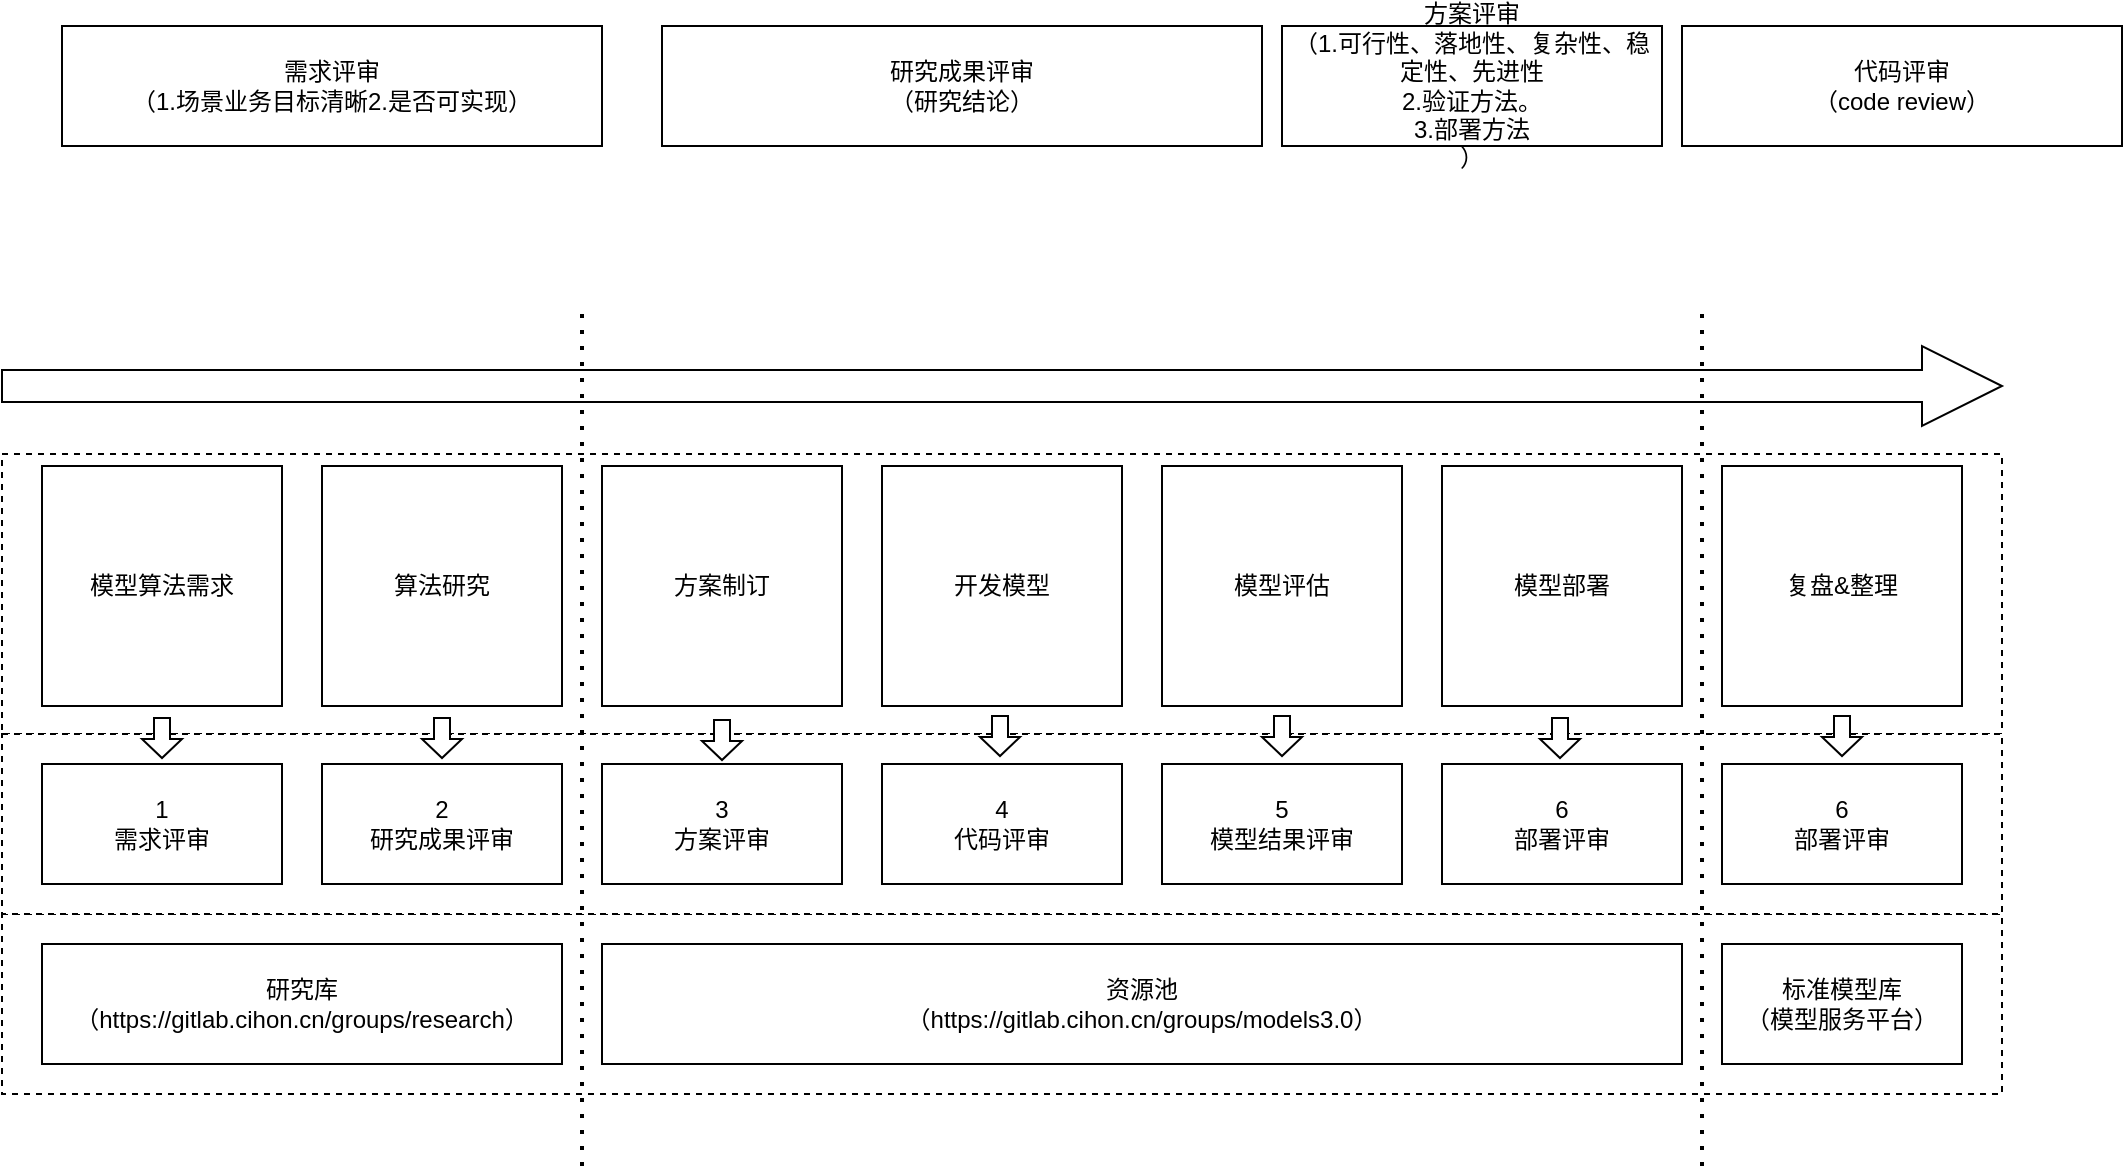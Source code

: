 <mxfile version="20.8.15" type="github">
  <diagram name="Page-1" id="nuZNlfcVQg6bN6G8HQqh">
    <mxGraphModel dx="1434" dy="1933" grid="1" gridSize="10" guides="1" tooltips="1" connect="1" arrows="1" fold="1" page="1" pageScale="1" pageWidth="827" pageHeight="1169" math="0" shadow="0">
      <root>
        <mxCell id="0" />
        <mxCell id="1" parent="0" />
        <mxCell id="tJJZwCBkmVZ7Ym8GBaK3-56" value="" style="rounded=0;whiteSpace=wrap;html=1;dashed=1;" vertex="1" parent="1">
          <mxGeometry x="50" y="114" width="1000" height="140" as="geometry" />
        </mxCell>
        <mxCell id="tJJZwCBkmVZ7Ym8GBaK3-55" value="" style="rounded=0;whiteSpace=wrap;html=1;dashed=1;" vertex="1" parent="1">
          <mxGeometry x="50" y="344" width="1000" height="90" as="geometry" />
        </mxCell>
        <mxCell id="tJJZwCBkmVZ7Ym8GBaK3-51" value="" style="rounded=0;whiteSpace=wrap;html=1;dashed=1;" vertex="1" parent="1">
          <mxGeometry x="50" y="254" width="1000" height="90" as="geometry" />
        </mxCell>
        <mxCell id="tJJZwCBkmVZ7Ym8GBaK3-30" value="" style="html=1;shadow=0;dashed=0;align=center;verticalAlign=middle;shape=mxgraph.arrows2.arrow;dy=0.6;dx=40;notch=0;" vertex="1" parent="1">
          <mxGeometry x="50" y="60" width="1000" height="40" as="geometry" />
        </mxCell>
        <mxCell id="tJJZwCBkmVZ7Ym8GBaK3-25" value="1&lt;br&gt;需求评审" style="rounded=0;whiteSpace=wrap;html=1;" vertex="1" parent="1">
          <mxGeometry x="70" y="269" width="120" height="60" as="geometry" />
        </mxCell>
        <mxCell id="tJJZwCBkmVZ7Ym8GBaK3-1" value="算法研究" style="rounded=0;whiteSpace=wrap;html=1;" vertex="1" parent="1">
          <mxGeometry x="210" y="120" width="120" height="120" as="geometry" />
        </mxCell>
        <mxCell id="tJJZwCBkmVZ7Ym8GBaK3-2" value="方案制订" style="rounded=0;whiteSpace=wrap;html=1;" vertex="1" parent="1">
          <mxGeometry x="350" y="120" width="120" height="120" as="geometry" />
        </mxCell>
        <mxCell id="tJJZwCBkmVZ7Ym8GBaK3-3" value="需求评审&lt;br&gt;（1.场景业务目标清晰2.是否可实现）" style="rounded=0;whiteSpace=wrap;html=1;" vertex="1" parent="1">
          <mxGeometry x="80" y="-100" width="270" height="60" as="geometry" />
        </mxCell>
        <mxCell id="tJJZwCBkmVZ7Ym8GBaK3-5" value="资源池&lt;br&gt;（https://gitlab.cihon.cn/groups/models3.0）" style="rounded=0;whiteSpace=wrap;html=1;" vertex="1" parent="1">
          <mxGeometry x="350" y="359" width="540" height="60" as="geometry" />
        </mxCell>
        <mxCell id="tJJZwCBkmVZ7Ym8GBaK3-6" value="标准模型库&lt;br&gt;（模型服务平台）" style="rounded=0;whiteSpace=wrap;html=1;" vertex="1" parent="1">
          <mxGeometry x="910" y="359" width="120" height="60" as="geometry" />
        </mxCell>
        <mxCell id="tJJZwCBkmVZ7Ym8GBaK3-7" value="模型算法需求" style="rounded=0;whiteSpace=wrap;html=1;" vertex="1" parent="1">
          <mxGeometry x="70" y="120" width="120" height="120" as="geometry" />
        </mxCell>
        <mxCell id="tJJZwCBkmVZ7Ym8GBaK3-8" value="研究成果评审&lt;br&gt;（研究结论）" style="rounded=0;whiteSpace=wrap;html=1;" vertex="1" parent="1">
          <mxGeometry x="380" y="-100" width="300" height="60" as="geometry" />
        </mxCell>
        <mxCell id="tJJZwCBkmVZ7Ym8GBaK3-9" value="方案评审&lt;br&gt;（1.可行性、落地性、复杂性、稳定性、先进性&lt;br&gt;2.验证方法。&lt;br&gt;3.部署方法&lt;br&gt;）" style="rounded=0;whiteSpace=wrap;html=1;" vertex="1" parent="1">
          <mxGeometry x="690" y="-100" width="190" height="60" as="geometry" />
        </mxCell>
        <mxCell id="tJJZwCBkmVZ7Ym8GBaK3-10" value="开发模型" style="rounded=0;whiteSpace=wrap;html=1;" vertex="1" parent="1">
          <mxGeometry x="490" y="120" width="120" height="120" as="geometry" />
        </mxCell>
        <mxCell id="tJJZwCBkmVZ7Ym8GBaK3-11" value="代码评审&lt;br&gt;（code review）" style="rounded=0;whiteSpace=wrap;html=1;" vertex="1" parent="1">
          <mxGeometry x="890" y="-100" width="220" height="60" as="geometry" />
        </mxCell>
        <mxCell id="tJJZwCBkmVZ7Ym8GBaK3-13" value="模型评估" style="rounded=0;whiteSpace=wrap;html=1;" vertex="1" parent="1">
          <mxGeometry x="630" y="120" width="120" height="120" as="geometry" />
        </mxCell>
        <mxCell id="tJJZwCBkmVZ7Ym8GBaK3-20" value="复盘&amp;amp;整理" style="rounded=0;whiteSpace=wrap;html=1;" vertex="1" parent="1">
          <mxGeometry x="910" y="120" width="120" height="120" as="geometry" />
        </mxCell>
        <mxCell id="tJJZwCBkmVZ7Ym8GBaK3-21" value="研究库&lt;br style=&quot;border-color: var(--border-color);&quot;&gt;（https://gitlab.cihon.cn/groups/research）" style="rounded=0;whiteSpace=wrap;html=1;" vertex="1" parent="1">
          <mxGeometry x="70" y="359" width="260" height="60" as="geometry" />
        </mxCell>
        <mxCell id="tJJZwCBkmVZ7Ym8GBaK3-22" value="模型部署" style="rounded=0;whiteSpace=wrap;html=1;" vertex="1" parent="1">
          <mxGeometry x="770" y="120" width="120" height="120" as="geometry" />
        </mxCell>
        <mxCell id="tJJZwCBkmVZ7Ym8GBaK3-28" value="" style="endArrow=none;dashed=1;html=1;dashPattern=1 3;strokeWidth=2;rounded=0;" edge="1" parent="1">
          <mxGeometry width="50" height="50" relative="1" as="geometry">
            <mxPoint x="340" y="470" as="sourcePoint" />
            <mxPoint x="340" y="40" as="targetPoint" />
          </mxGeometry>
        </mxCell>
        <mxCell id="tJJZwCBkmVZ7Ym8GBaK3-29" value="" style="endArrow=none;dashed=1;html=1;dashPattern=1 3;strokeWidth=2;rounded=0;" edge="1" parent="1">
          <mxGeometry width="50" height="50" relative="1" as="geometry">
            <mxPoint x="900" y="470" as="sourcePoint" />
            <mxPoint x="900" y="40" as="targetPoint" />
          </mxGeometry>
        </mxCell>
        <mxCell id="tJJZwCBkmVZ7Ym8GBaK3-32" value="2&lt;br&gt;研究成果评审" style="rounded=0;whiteSpace=wrap;html=1;" vertex="1" parent="1">
          <mxGeometry x="210" y="269" width="120" height="60" as="geometry" />
        </mxCell>
        <mxCell id="tJJZwCBkmVZ7Ym8GBaK3-33" value="3&lt;br&gt;方案评审" style="rounded=0;whiteSpace=wrap;html=1;" vertex="1" parent="1">
          <mxGeometry x="350" y="269" width="120" height="60" as="geometry" />
        </mxCell>
        <mxCell id="tJJZwCBkmVZ7Ym8GBaK3-34" value="4&lt;br&gt;代码评审" style="rounded=0;whiteSpace=wrap;html=1;" vertex="1" parent="1">
          <mxGeometry x="490" y="269" width="120" height="60" as="geometry" />
        </mxCell>
        <mxCell id="tJJZwCBkmVZ7Ym8GBaK3-35" value="5&lt;br&gt;模型结果评审" style="rounded=0;whiteSpace=wrap;html=1;" vertex="1" parent="1">
          <mxGeometry x="630" y="269" width="120" height="60" as="geometry" />
        </mxCell>
        <mxCell id="tJJZwCBkmVZ7Ym8GBaK3-36" value="6&lt;br&gt;部署评审" style="rounded=0;whiteSpace=wrap;html=1;" vertex="1" parent="1">
          <mxGeometry x="770" y="269" width="120" height="60" as="geometry" />
        </mxCell>
        <mxCell id="tJJZwCBkmVZ7Ym8GBaK3-37" value="6&lt;br&gt;部署评审" style="rounded=0;whiteSpace=wrap;html=1;" vertex="1" parent="1">
          <mxGeometry x="910" y="269" width="120" height="60" as="geometry" />
        </mxCell>
        <mxCell id="tJJZwCBkmVZ7Ym8GBaK3-43" value="" style="shape=singleArrow;direction=south;whiteSpace=wrap;html=1;arrowWidth=0.4;arrowSize=0.475;" vertex="1" parent="1">
          <mxGeometry x="120" y="246" width="20" height="20" as="geometry" />
        </mxCell>
        <mxCell id="tJJZwCBkmVZ7Ym8GBaK3-44" value="" style="shape=singleArrow;direction=south;whiteSpace=wrap;html=1;arrowWidth=0.4;arrowSize=0.475;" vertex="1" parent="1">
          <mxGeometry x="260" y="246" width="20" height="20" as="geometry" />
        </mxCell>
        <mxCell id="tJJZwCBkmVZ7Ym8GBaK3-45" value="" style="shape=singleArrow;direction=south;whiteSpace=wrap;html=1;arrowWidth=0.4;arrowSize=0.475;" vertex="1" parent="1">
          <mxGeometry x="400" y="247" width="20" height="20" as="geometry" />
        </mxCell>
        <mxCell id="tJJZwCBkmVZ7Ym8GBaK3-47" value="" style="shape=singleArrow;direction=south;whiteSpace=wrap;html=1;arrowWidth=0.4;arrowSize=0.475;" vertex="1" parent="1">
          <mxGeometry x="539" y="245" width="20" height="20" as="geometry" />
        </mxCell>
        <mxCell id="tJJZwCBkmVZ7Ym8GBaK3-48" value="" style="shape=singleArrow;direction=south;whiteSpace=wrap;html=1;arrowWidth=0.4;arrowSize=0.475;" vertex="1" parent="1">
          <mxGeometry x="680" y="245" width="20" height="20" as="geometry" />
        </mxCell>
        <mxCell id="tJJZwCBkmVZ7Ym8GBaK3-49" value="" style="shape=singleArrow;direction=south;whiteSpace=wrap;html=1;arrowWidth=0.4;arrowSize=0.475;" vertex="1" parent="1">
          <mxGeometry x="819" y="246" width="20" height="20" as="geometry" />
        </mxCell>
        <mxCell id="tJJZwCBkmVZ7Ym8GBaK3-50" value="" style="shape=singleArrow;direction=south;whiteSpace=wrap;html=1;arrowWidth=0.4;arrowSize=0.475;" vertex="1" parent="1">
          <mxGeometry x="960" y="245" width="20" height="20" as="geometry" />
        </mxCell>
      </root>
    </mxGraphModel>
  </diagram>
</mxfile>
